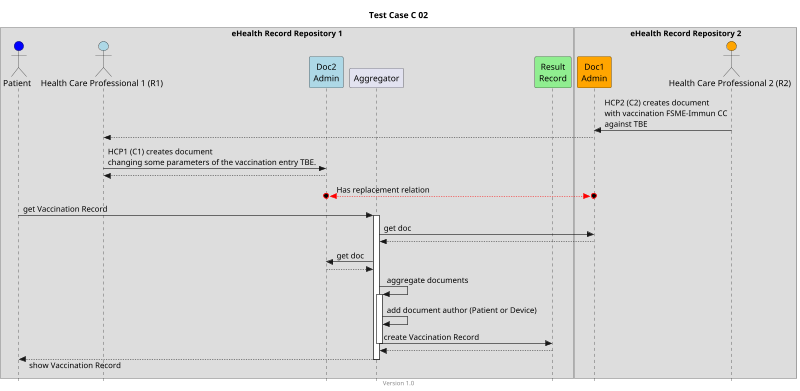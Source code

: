 @startuml
title Test Case C 02
footer Version 1.0
skinparam responseMessageBelowArrow true
skinparam style strictuml
scale max 800 width


box "eHealth Record Repository 1"
actor "Patient" as PAT #blue
actor "Health Care Professional 1 (R1)" as HCP1_C1 #lightblue
participant "Doc2\nAdmin" as Doc2 #lightblue
participant Aggregator as AGG
participant "Result\nRecord" as RES #lightgreen
end box

box "eHealth Record Repository 2"
participant "Doc1\nAdmin" as Doc1 #orange
actor "Health Care Professional 2 (R2)" as HCP2_C2 #orange
end box

HCP2_C2 -> Doc1: HCP2 (C2) creates document\nwith vaccination FSME-Immun CC\nagainst TBE
HCP1_C1 <-- Doc1

HCP1_C1 -> Doc2: HCP1 (C1) creates document\nchanging some parameters of the vaccination entry TBE.
HCP1_C1 <-- Doc2

Doc2 o<-[#red]->o Doc1: Has replacement relation

PAT -> AGG: get Vaccination Record
activate AGG

AGG -> Doc1: get doc
AGG <-- Doc1

AGG -> Doc2: get doc
AGG <-- Doc2
 
AGG -> AGG: aggregate documents 
activate AGG
AGG -> AGG: add document author (Patient or Device)
AGG -> RES: create Vaccination Record
deactivate AGG
AGG <-- RES

PAT <-- AGG: show Vaccination Record
deactivate AGG


@enduml

